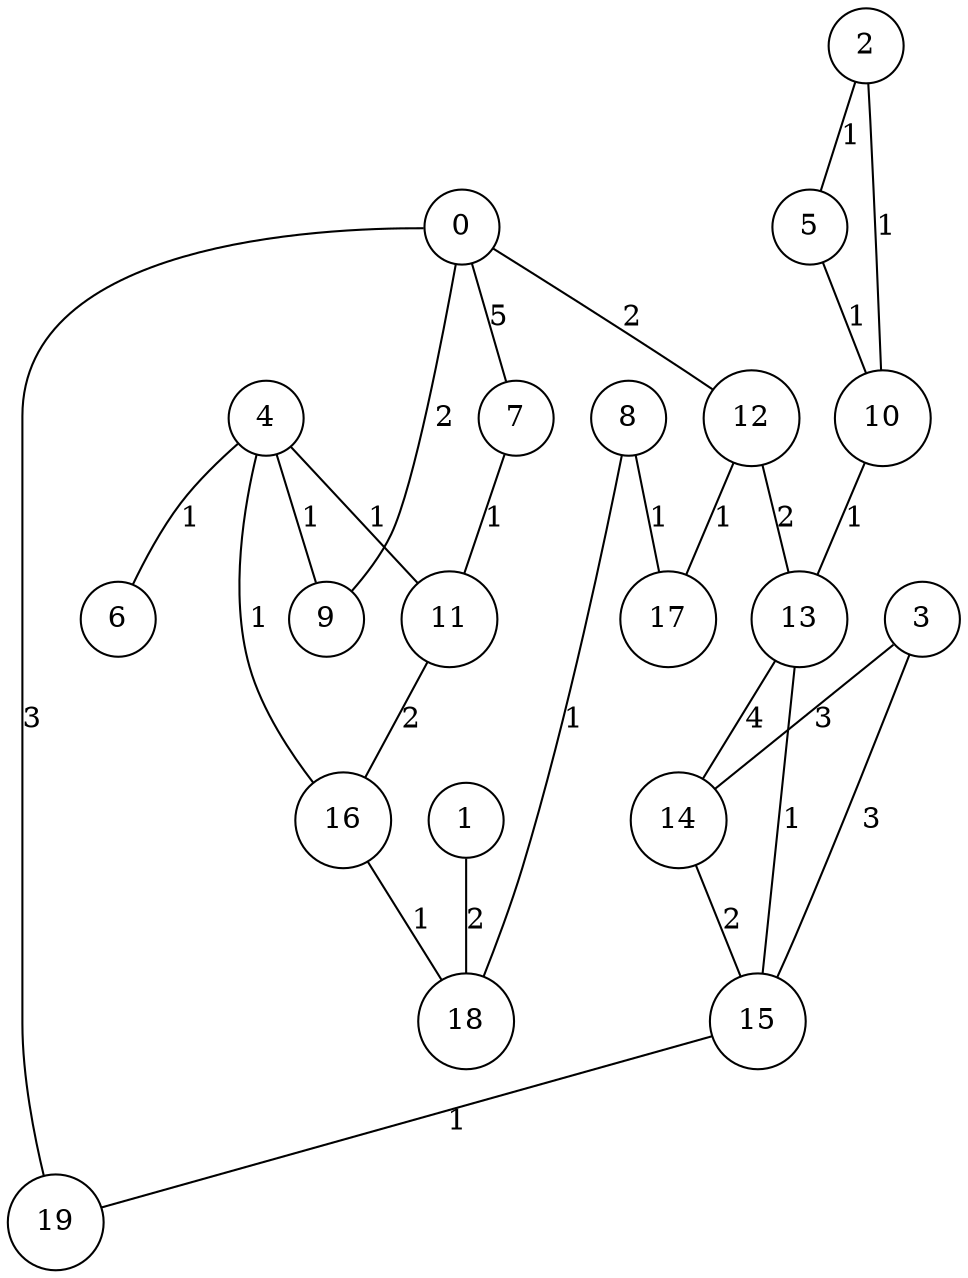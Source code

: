 graph qubit_interaction_graph {
    node [shape=circle];
    0 -- 7 [label=5];
    0 -- 12 [label=2];
    0 -- 19 [label=3];
    0 -- 9 [label=2];
    1 -- 18 [label=2];
    2 -- 10 [label=1];
    2 -- 5 [label=1];
    3 -- 15 [label=3];
    3 -- 14 [label=3];
    4 -- 9 [label=1];
    4 -- 16 [label=1];
    4 -- 11 [label=1];
    4 -- 6 [label=1];
    5 -- 10 [label=1];
    7 -- 11 [label=1];
    8 -- 17 [label=1];
    8 -- 18 [label=1];
    10 -- 13 [label=1];
    11 -- 16 [label=2];
    12 -- 13 [label=2];
    12 -- 17 [label=1];
    13 -- 14 [label=4];
    13 -- 15 [label=1];
    14 -- 15 [label=2];
    15 -- 19 [label=1];
    16 -- 18 [label=1];
}